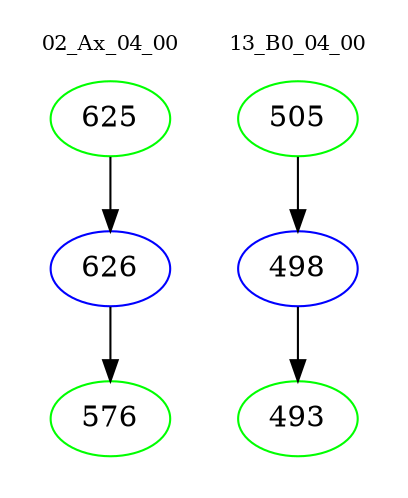 digraph{
subgraph cluster_0 {
color = white
label = "02_Ax_04_00";
fontsize=10;
T0_625 [label="625", color="green"]
T0_625 -> T0_626 [color="black"]
T0_626 [label="626", color="blue"]
T0_626 -> T0_576 [color="black"]
T0_576 [label="576", color="green"]
}
subgraph cluster_1 {
color = white
label = "13_B0_04_00";
fontsize=10;
T1_505 [label="505", color="green"]
T1_505 -> T1_498 [color="black"]
T1_498 [label="498", color="blue"]
T1_498 -> T1_493 [color="black"]
T1_493 [label="493", color="green"]
}
}
